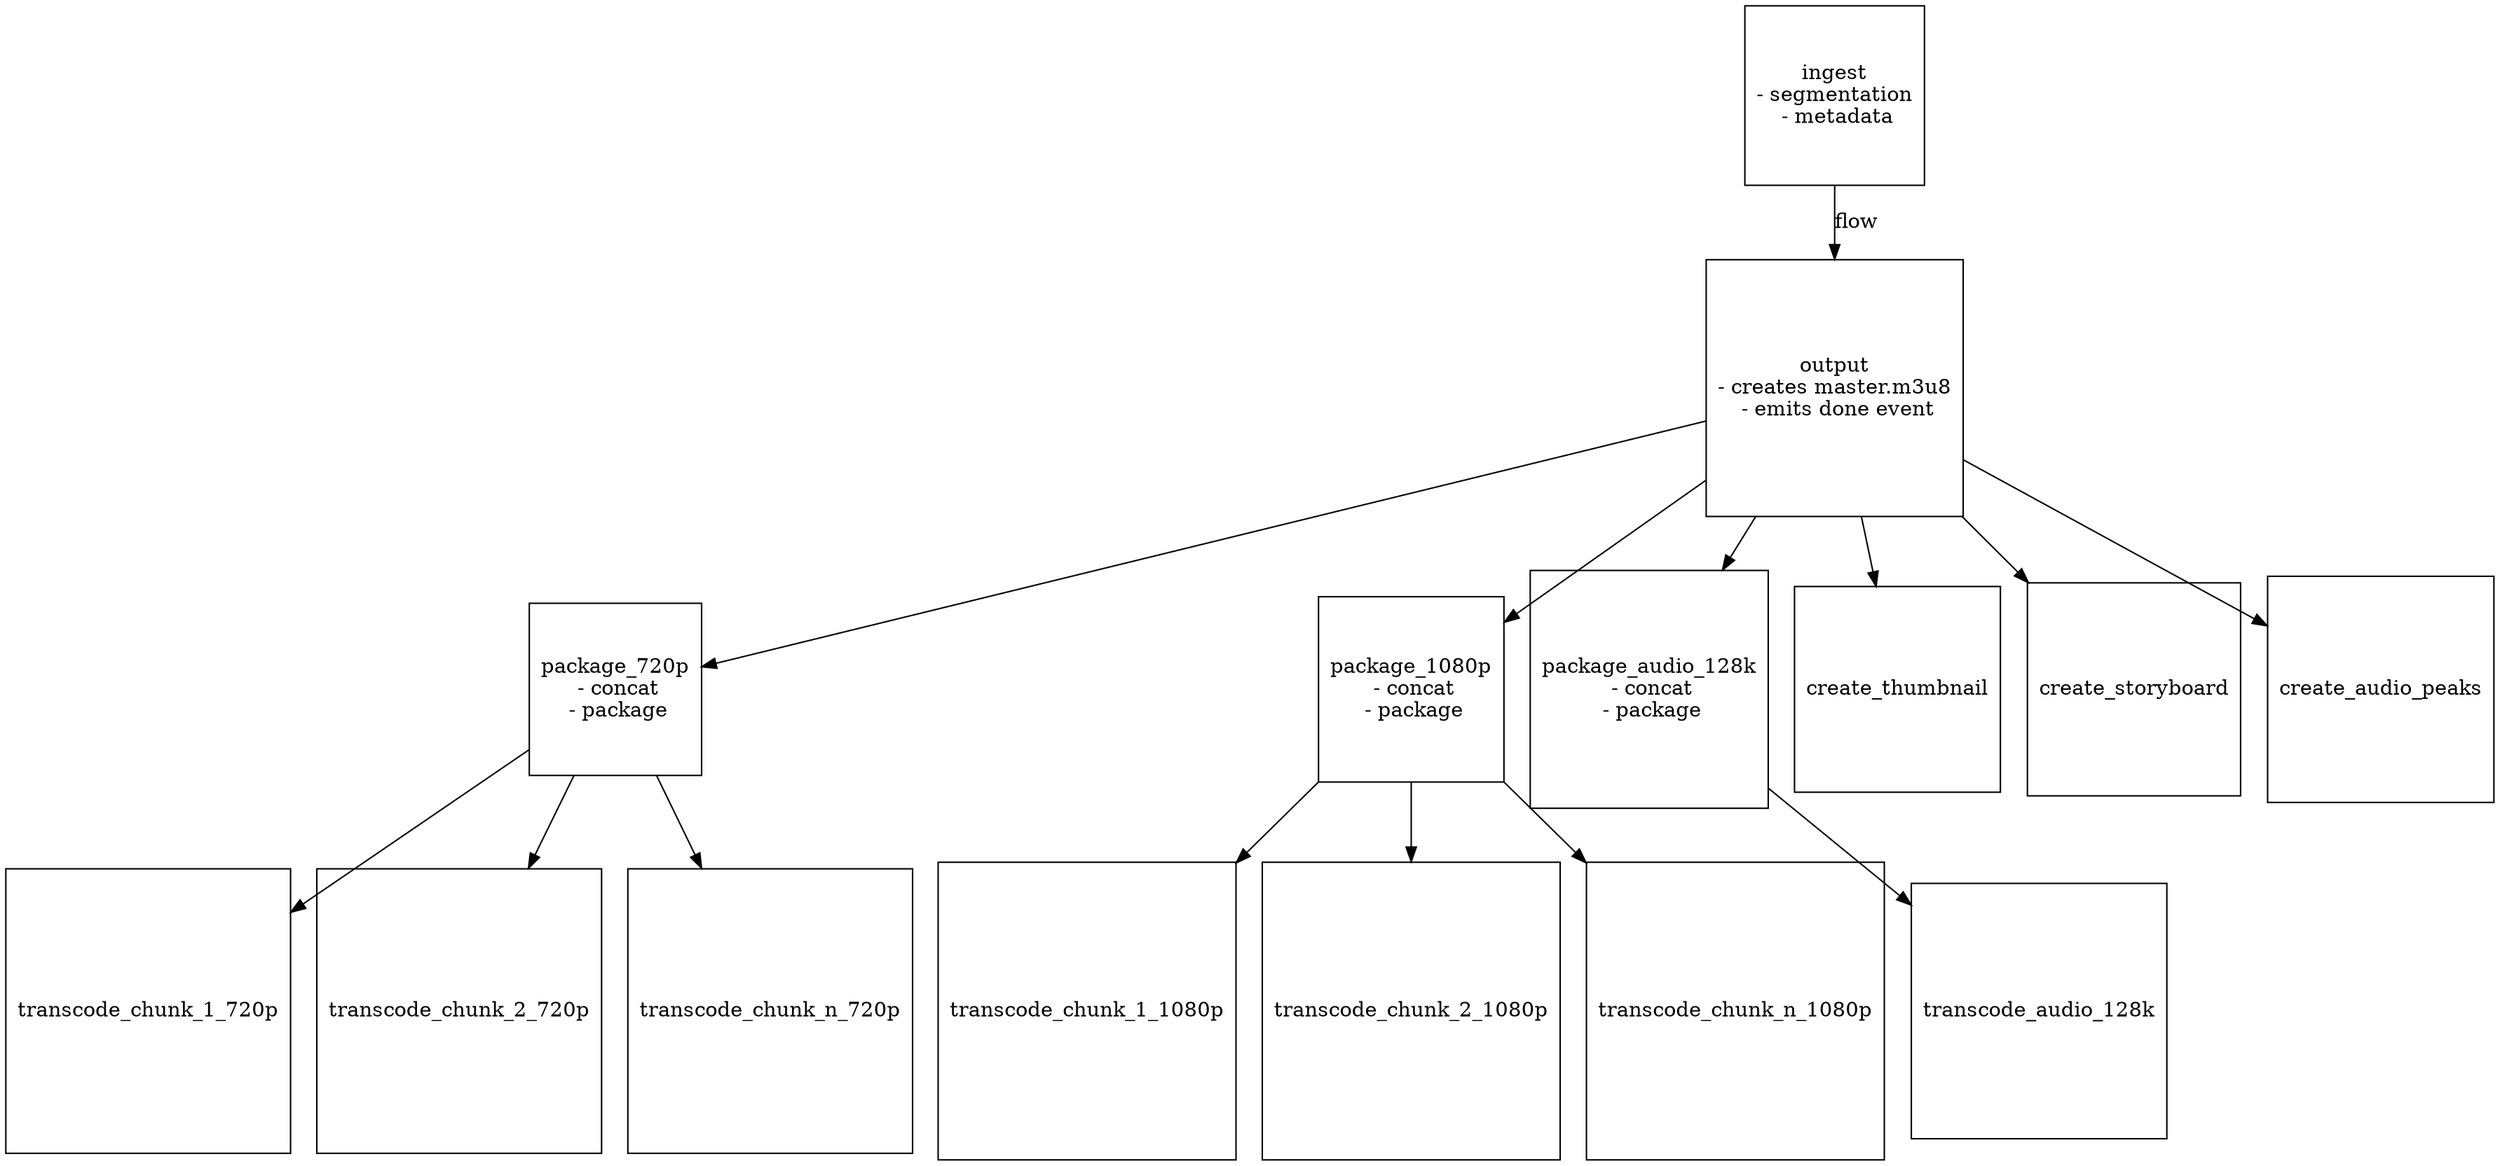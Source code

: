 digraph G {
  splines="FALSE";

  /* Entities */
  ingest [label="ingest\n- segmentation\n - metadata", shape="square"]
  output [label="output\n- creates master.m3u8\n - emits done event", shape="square"]
  
  package_720p [label="package_720p\n - concat\n - package", shape="square"]
  transcode_chunk_1_720p [label="transcode_chunk_1_720p", shape="square"]
  transcode_chunk_2_720p [label="transcode_chunk_2_720p", shape="square"]
  transcode_chunk_n_720p [label="transcode_chunk_n_720p", shape="square"]

  package_1080p [label="package_1080p\n - concat\n - package", shape="square"]
  transcode_chunk_1_1080p [label="transcode_chunk_1_1080p", shape="square"]
  transcode_chunk_2_1080p [label="transcode_chunk_2_1080p", shape="square"]
  transcode_chunk_n_1080p [label="transcode_chunk_n_1080p", shape="square"]

  package_audio_128k [label="package_audio_128k\n - concat\n - package", shape="square"]
  transcode_audio_128k [label="transcode_audio_128k", shape="square"]

  create_thumbnail [label="create_thumbnail", shape="square"]
  create_storyboard [label="create_storyboard", shape="square"]
  create_audio_peaks [label="create_audio_peaks", shape="square"]
  
  /* Relationships */
  ingest -> output[label="flow"]

  output -> create_thumbnail
  output -> create_storyboard
  output -> create_audio_peaks
  
  output -> package_audio_128k
  package_audio_128k -> transcode_audio_128k

  output -> package_720p
  package_720p -> transcode_chunk_1_720p
  package_720p -> transcode_chunk_2_720p
  package_720p -> transcode_chunk_n_720p

  output -> package_1080p
  package_1080p -> transcode_chunk_1_1080p
  package_1080p -> transcode_chunk_2_1080p
  package_1080p -> transcode_chunk_n_1080p

}